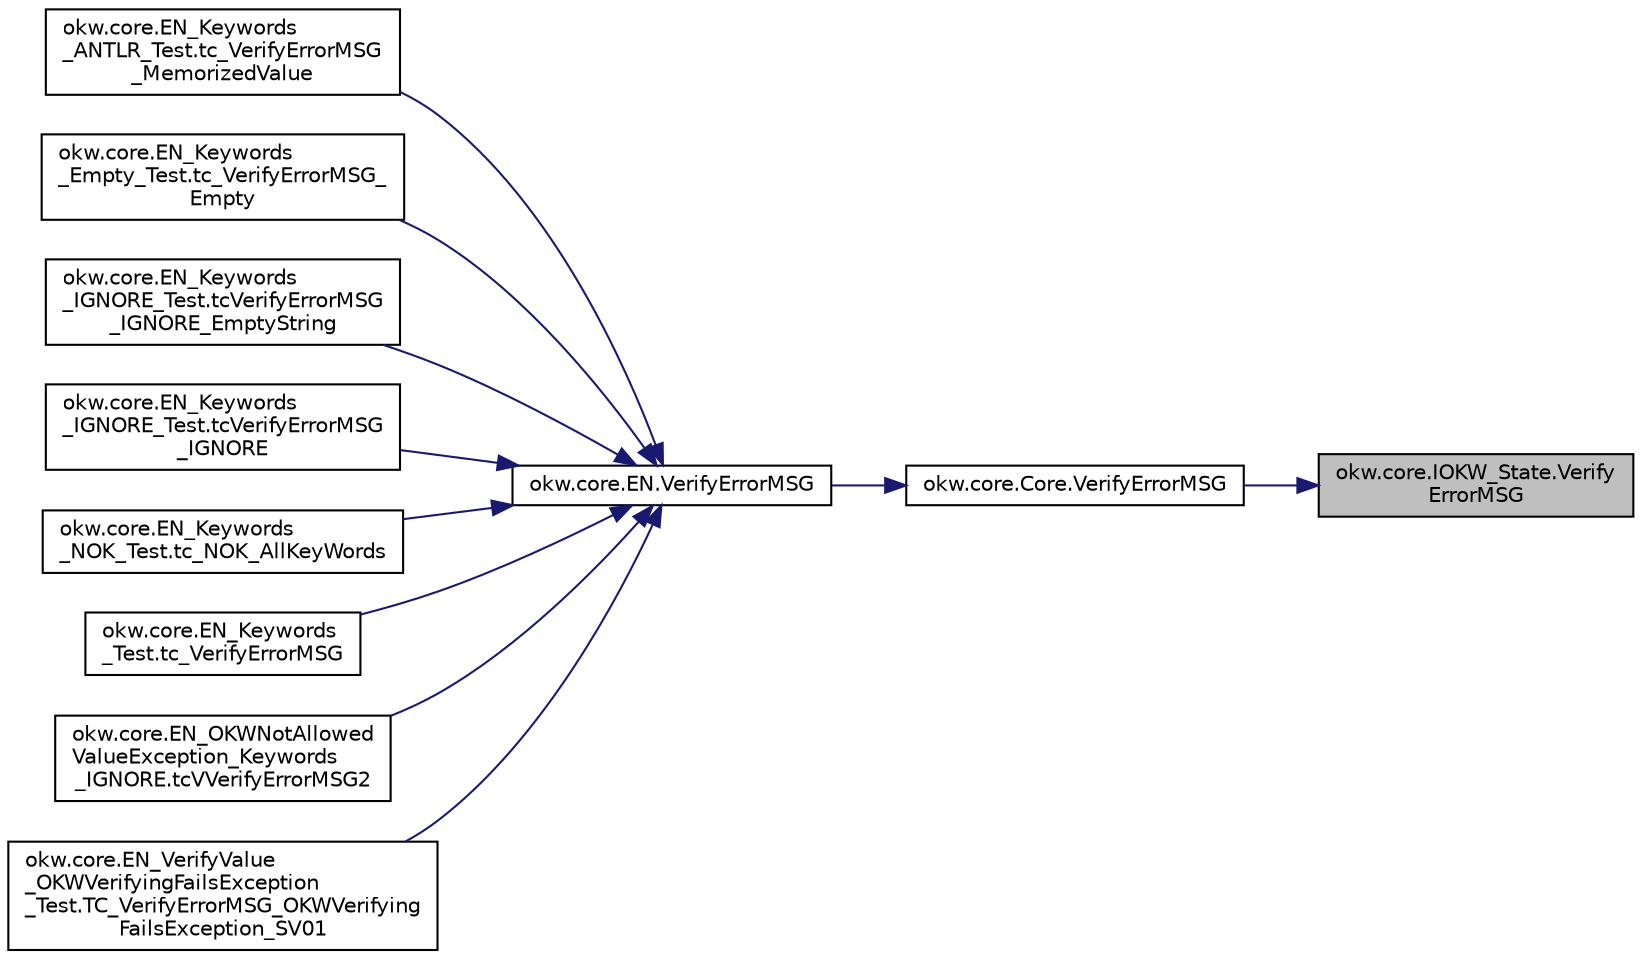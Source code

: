 digraph "okw.core.IOKW_State.VerifyErrorMSG"
{
 // INTERACTIVE_SVG=YES
 // LATEX_PDF_SIZE
  edge [fontname="Helvetica",fontsize="10",labelfontname="Helvetica",labelfontsize="10"];
  node [fontname="Helvetica",fontsize="10",shape=record];
  rankdir="RL";
  Node4168 [label="okw.core.IOKW_State.Verify\lErrorMSG",height=0.2,width=0.4,color="black", fillcolor="grey75", style="filled", fontcolor="black",tooltip="Überprüft Fehlermeldungen in mit Angular validierten Formularen."];
  Node4168 -> Node4169 [dir="back",color="midnightblue",fontsize="10",style="solid",fontname="Helvetica"];
  Node4169 [label="okw.core.Core.VerifyErrorMSG",height=0.2,width=0.4,color="black", fillcolor="white", style="filled",URL="$classokw_1_1core_1_1_core.html#a03113b009e075e756f5aa6533a2053cf",tooltip="Überprüft Fehlermeldungen in mit Angular validierten Formularen."];
  Node4169 -> Node4170 [dir="back",color="midnightblue",fontsize="10",style="solid",fontname="Helvetica"];
  Node4170 [label="okw.core.EN.VerifyErrorMSG",height=0.2,width=0.4,color="black", fillcolor="white", style="filled",URL="$classokw_1_1core_1_1_e_n.html#a28f8c99828b7367438c4aabdf7cf81d1",tooltip="Überprüft Fehlermeldungen in mit Angular validierten Formularen."];
  Node4170 -> Node4171 [dir="back",color="midnightblue",fontsize="10",style="solid",fontname="Helvetica"];
  Node4171 [label="okw.core.EN_Keywords\l_ANTLR_Test.tc_VerifyErrorMSG\l_MemorizedValue",height=0.2,width=0.4,color="black", fillcolor="white", style="filled",URL="$classokw_1_1core_1_1_e_n___keywords___a_n_t_l_r___test.html#a9bc6bd328e5310eadfdafb24a2622dbd",tooltip=" "];
  Node4170 -> Node4172 [dir="back",color="midnightblue",fontsize="10",style="solid",fontname="Helvetica"];
  Node4172 [label="okw.core.EN_Keywords\l_Empty_Test.tc_VerifyErrorMSG_\lEmpty",height=0.2,width=0.4,color="black", fillcolor="white", style="filled",URL="$classokw_1_1core_1_1_e_n___keywords___empty___test.html#a8f2055665a8a22cf551be60b3ceac7e4",tooltip="Prüft \"${EMPTY}\" für das Schlüsslewort VerifyErrorMSG(string,string)"];
  Node4170 -> Node4173 [dir="back",color="midnightblue",fontsize="10",style="solid",fontname="Helvetica"];
  Node4173 [label="okw.core.EN_Keywords\l_IGNORE_Test.tcVerifyErrorMSG\l_IGNORE_EmptyString",height=0.2,width=0.4,color="black", fillcolor="white", style="filled",URL="$classokw_1_1core_1_1_e_n___keywords___i_g_n_o_r_e___test.html#af3b8fa0ea0a1f1c6e4eab833b781f56d",tooltip="Prüft ob das Schlüsselwort VerifyErrorMSG( FN, \"\" ) nicht ausgeführt wird."];
  Node4170 -> Node4174 [dir="back",color="midnightblue",fontsize="10",style="solid",fontname="Helvetica"];
  Node4174 [label="okw.core.EN_Keywords\l_IGNORE_Test.tcVerifyErrorMSG\l_IGNORE",height=0.2,width=0.4,color="black", fillcolor="white", style="filled",URL="$classokw_1_1core_1_1_e_n___keywords___i_g_n_o_r_e___test.html#a673680c34403bdc8bcce841086b4babe",tooltip="Prüft ob das Schlüsselwort VerifyErrorMSG( FN, \"${IGNORE}\" ) nicht ausgeführt wird."];
  Node4170 -> Node4175 [dir="back",color="midnightblue",fontsize="10",style="solid",fontname="Helvetica"];
  Node4175 [label="okw.core.EN_Keywords\l_NOK_Test.tc_NOK_AllKeyWords",height=0.2,width=0.4,color="black", fillcolor="white", style="filled",URL="$classokw_1_1core_1_1_e_n___keywords___n_o_k___test.html#a81a960a2341dfb0e27da7871291c84dc",tooltip="Prüft methoden aufruf für einen einfachen Click."];
  Node4170 -> Node4176 [dir="back",color="midnightblue",fontsize="10",style="solid",fontname="Helvetica"];
  Node4176 [label="okw.core.EN_Keywords\l_Test.tc_VerifyErrorMSG",height=0.2,width=0.4,color="black", fillcolor="white", style="filled",URL="$classokw_1_1core_1_1_e_n___keywords___test.html#a03b62146e130efd8153b308255c2bd58",tooltip="\"Normaler\" Testfall für das Schlüsselwort EN.VerifyErrorMSG(String,String)."];
  Node4170 -> Node4177 [dir="back",color="midnightblue",fontsize="10",style="solid",fontname="Helvetica"];
  Node4177 [label="okw.core.EN_OKWNotAllowed\lValueException_Keywords\l_IGNORE.tcVVerifyErrorMSG2",height=0.2,width=0.4,color="black", fillcolor="white", style="filled",URL="$classokw_1_1core_1_1_e_n___o_k_w_not_allowed_value_exception___keywords___i_g_n_o_r_e.html#aeef56d4d20f29b7f7b232b1561fa7dc6",tooltip="Prüft ob \"\"${IGNORE}${TCN}\" die Ausnahme okw.exceptions.OKWNotAllowedValueException auslöst."];
  Node4170 -> Node4178 [dir="back",color="midnightblue",fontsize="10",style="solid",fontname="Helvetica"];
  Node4178 [label="okw.core.EN_VerifyValue\l_OKWVerifyingFailsException\l_Test.TC_VerifyErrorMSG_OKWVerifying\lFailsException_SV01",height=0.2,width=0.4,color="black", fillcolor="white", style="filled",URL="$classokw_1_1core_1_1_e_n___verify_value___o_k_w_verifying_fails_exception___test.html#aa77bf4d1c2994a140ab3882a498a109e",tooltip="Test auf das fehlerwerfen von VerifyErrorMSG."];
}
